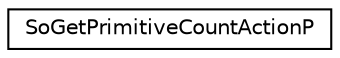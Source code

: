 digraph "Graphical Class Hierarchy"
{
 // LATEX_PDF_SIZE
  edge [fontname="Helvetica",fontsize="10",labelfontname="Helvetica",labelfontsize="10"];
  node [fontname="Helvetica",fontsize="10",shape=record];
  rankdir="LR";
  Node0 [label="SoGetPrimitiveCountActionP",height=0.2,width=0.4,color="black", fillcolor="white", style="filled",URL="$classSoGetPrimitiveCountActionP.html",tooltip=" "];
}
